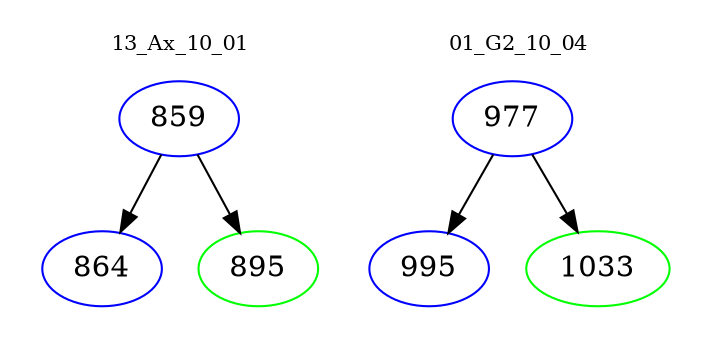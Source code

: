 digraph{
subgraph cluster_0 {
color = white
label = "13_Ax_10_01";
fontsize=10;
T0_859 [label="859", color="blue"]
T0_859 -> T0_864 [color="black"]
T0_864 [label="864", color="blue"]
T0_859 -> T0_895 [color="black"]
T0_895 [label="895", color="green"]
}
subgraph cluster_1 {
color = white
label = "01_G2_10_04";
fontsize=10;
T1_977 [label="977", color="blue"]
T1_977 -> T1_995 [color="black"]
T1_995 [label="995", color="blue"]
T1_977 -> T1_1033 [color="black"]
T1_1033 [label="1033", color="green"]
}
}

